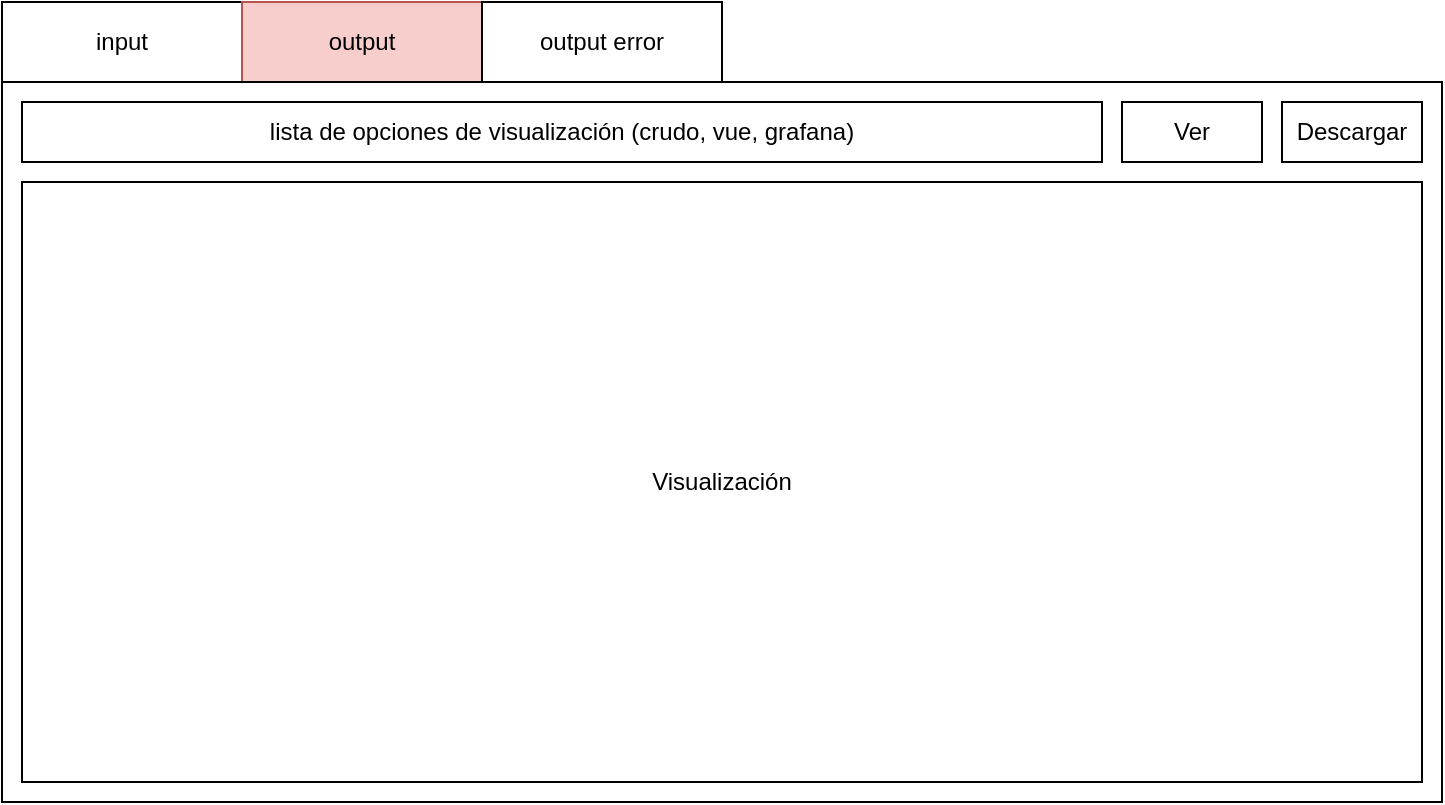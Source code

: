 <mxfile>
    <diagram id="kgjZUvaZq4LYwBkUuf2-" name="Page-1">
        <mxGraphModel dx="1402" dy="539" grid="1" gridSize="10" guides="1" tooltips="1" connect="1" arrows="1" fold="1" page="1" pageScale="1" pageWidth="850" pageHeight="1100" math="0" shadow="0">
            <root>
                <mxCell id="0"/>
                <mxCell id="1" parent="0"/>
                <mxCell id="2" value="input" style="rounded=0;whiteSpace=wrap;html=1;" vertex="1" parent="1">
                    <mxGeometry x="80" y="120" width="120" height="40" as="geometry"/>
                </mxCell>
                <mxCell id="3" value="output" style="rounded=0;whiteSpace=wrap;html=1;fillColor=#f8cecc;strokeColor=#b85450;" vertex="1" parent="1">
                    <mxGeometry x="200" y="120" width="120" height="40" as="geometry"/>
                </mxCell>
                <mxCell id="4" value="output error" style="rounded=0;whiteSpace=wrap;html=1;" vertex="1" parent="1">
                    <mxGeometry x="320" y="120" width="120" height="40" as="geometry"/>
                </mxCell>
                <mxCell id="5" value="" style="rounded=0;whiteSpace=wrap;html=1;" vertex="1" parent="1">
                    <mxGeometry x="80" y="160" width="720" height="360" as="geometry"/>
                </mxCell>
                <mxCell id="6" value="lista de opciones de visualización (crudo, vue, grafana)" style="rounded=0;whiteSpace=wrap;html=1;" vertex="1" parent="1">
                    <mxGeometry x="90" y="170" width="540" height="30" as="geometry"/>
                </mxCell>
                <mxCell id="7" value="Visualización" style="rounded=0;whiteSpace=wrap;html=1;" vertex="1" parent="1">
                    <mxGeometry x="90" y="210" width="700" height="300" as="geometry"/>
                </mxCell>
                <mxCell id="8" value="Ver" style="rounded=0;whiteSpace=wrap;html=1;" vertex="1" parent="1">
                    <mxGeometry x="640" y="170" width="70" height="30" as="geometry"/>
                </mxCell>
                <mxCell id="9" value="Descargar" style="rounded=0;whiteSpace=wrap;html=1;" vertex="1" parent="1">
                    <mxGeometry x="720" y="170" width="70" height="30" as="geometry"/>
                </mxCell>
            </root>
        </mxGraphModel>
    </diagram>
</mxfile>